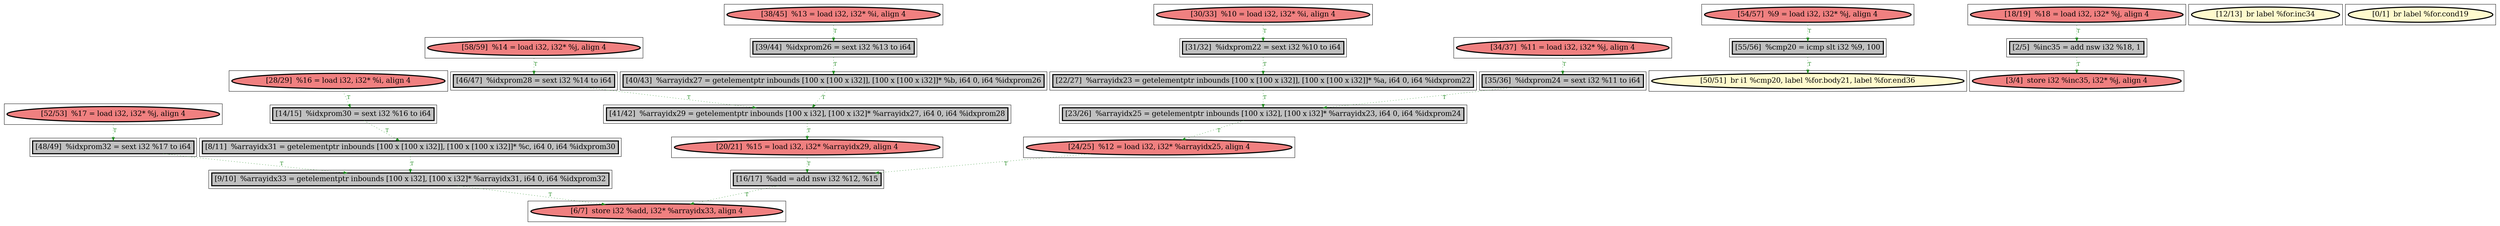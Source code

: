
digraph G {



node1796->node1784 [style=dotted,color=forestgreen,label="T",fontcolor=forestgreen ]
node1797->node1788 [style=dotted,color=forestgreen,label="T",fontcolor=forestgreen ]
node1774->node1793 [style=dotted,color=forestgreen,label="T",fontcolor=forestgreen ]
node1798->node1776 [style=dotted,color=forestgreen,label="T",fontcolor=forestgreen ]
node1784->node1790 [style=dotted,color=forestgreen,label="T",fontcolor=forestgreen ]
node1781->node1786 [style=dotted,color=forestgreen,label="T",fontcolor=forestgreen ]
node1793->node1773 [style=dotted,color=forestgreen,label="T",fontcolor=forestgreen ]
node1780->node1777 [style=dotted,color=forestgreen,label="T",fontcolor=forestgreen ]
node1787->node1783 [style=dotted,color=forestgreen,label="T",fontcolor=forestgreen ]
node1794->node1787 [style=dotted,color=forestgreen,label="T",fontcolor=forestgreen ]
node1778->node1771 [style=dotted,color=forestgreen,label="T",fontcolor=forestgreen ]
node1785->node1782 [style=dotted,color=forestgreen,label="T",fontcolor=forestgreen ]
node1795->node1789 [style=dotted,color=forestgreen,label="T",fontcolor=forestgreen ]
node1788->node1786 [style=dotted,color=forestgreen,label="T",fontcolor=forestgreen ]
node1777->node1773 [style=dotted,color=forestgreen,label="T",fontcolor=forestgreen ]
node1790->node1789 [style=dotted,color=forestgreen,label="T",fontcolor=forestgreen ]
node1779->node1777 [style=dotted,color=forestgreen,label="T",fontcolor=forestgreen ]
node1792->node1795 [style=dotted,color=forestgreen,label="T",fontcolor=forestgreen ]
node1776->node1774 [style=dotted,color=forestgreen,label="T",fontcolor=forestgreen ]
node1791->node1781 [style=dotted,color=forestgreen,label="T",fontcolor=forestgreen ]
node1782->node1793 [style=dotted,color=forestgreen,label="T",fontcolor=forestgreen ]
node1771->node1772 [style=dotted,color=forestgreen,label="T",fontcolor=forestgreen ]
node1789->node1779 [style=dotted,color=forestgreen,label="T",fontcolor=forestgreen ]
node1799->node1791 [style=dotted,color=forestgreen,label="T",fontcolor=forestgreen ]
node1786->node1780 [style=dotted,color=forestgreen,label="T",fontcolor=forestgreen ]


subgraph cluster27 {


node1797 [penwidth=3.0,fontsize=20,fillcolor=lightcoral,label="[34/37]  %11 = load i32, i32* %j, align 4",shape=ellipse,style=filled ]



}

subgraph cluster28 {


node1798 [penwidth=3.0,fontsize=20,fillcolor=lightcoral,label="[28/29]  %16 = load i32, i32* %i, align 4",shape=ellipse,style=filled ]



}

subgraph cluster26 {


node1796 [penwidth=3.0,fontsize=20,fillcolor=lightcoral,label="[38/45]  %13 = load i32, i32* %i, align 4",shape=ellipse,style=filled ]



}

subgraph cluster29 {


node1799 [penwidth=3.0,fontsize=20,fillcolor=lightcoral,label="[30/33]  %10 = load i32, i32* %i, align 4",shape=ellipse,style=filled ]



}

subgraph cluster25 {


node1795 [penwidth=3.0,fontsize=20,fillcolor=grey,label="[46/47]  %idxprom28 = sext i32 %14 to i64",shape=rectangle,style=filled ]



}

subgraph cluster24 {


node1794 [penwidth=3.0,fontsize=20,fillcolor=lightcoral,label="[54/57]  %9 = load i32, i32* %j, align 4",shape=ellipse,style=filled ]



}

subgraph cluster22 {


node1792 [penwidth=3.0,fontsize=20,fillcolor=lightcoral,label="[58/59]  %14 = load i32, i32* %j, align 4",shape=ellipse,style=filled ]



}

subgraph cluster20 {


node1790 [penwidth=3.0,fontsize=20,fillcolor=grey,label="[40/43]  %arrayidx27 = getelementptr inbounds [100 x [100 x i32]], [100 x [100 x i32]]* %b, i64 0, i64 %idxprom26",shape=rectangle,style=filled ]



}

subgraph cluster18 {


node1788 [penwidth=3.0,fontsize=20,fillcolor=grey,label="[35/36]  %idxprom24 = sext i32 %11 to i64",shape=rectangle,style=filled ]



}

subgraph cluster16 {


node1786 [penwidth=3.0,fontsize=20,fillcolor=grey,label="[23/26]  %arrayidx25 = getelementptr inbounds [100 x i32], [100 x i32]* %arrayidx23, i64 0, i64 %idxprom24",shape=rectangle,style=filled ]



}

subgraph cluster17 {


node1787 [penwidth=3.0,fontsize=20,fillcolor=grey,label="[55/56]  %cmp20 = icmp slt i32 %9, 100",shape=rectangle,style=filled ]



}

subgraph cluster4 {


node1774 [penwidth=3.0,fontsize=20,fillcolor=grey,label="[8/11]  %arrayidx31 = getelementptr inbounds [100 x [100 x i32]], [100 x [100 x i32]]* %c, i64 0, i64 %idxprom30",shape=rectangle,style=filled ]



}

subgraph cluster3 {


node1773 [penwidth=3.0,fontsize=20,fillcolor=lightcoral,label="[6/7]  store i32 %add, i32* %arrayidx33, align 4",shape=ellipse,style=filled ]



}

subgraph cluster2 {


node1772 [penwidth=3.0,fontsize=20,fillcolor=lightcoral,label="[3/4]  store i32 %inc35, i32* %j, align 4",shape=ellipse,style=filled ]



}

subgraph cluster1 {


node1771 [penwidth=3.0,fontsize=20,fillcolor=grey,label="[2/5]  %inc35 = add nsw i32 %18, 1",shape=rectangle,style=filled ]



}

subgraph cluster12 {


node1782 [penwidth=3.0,fontsize=20,fillcolor=grey,label="[48/49]  %idxprom32 = sext i32 %17 to i64",shape=rectangle,style=filled ]



}

subgraph cluster5 {


node1775 [penwidth=3.0,fontsize=20,fillcolor=lemonchiffon,label="[12/13]  br label %for.inc34",shape=ellipse,style=filled ]



}

subgraph cluster0 {


node1770 [penwidth=3.0,fontsize=20,fillcolor=lemonchiffon,label="[0/1]  br label %for.cond19",shape=ellipse,style=filled ]



}

subgraph cluster6 {


node1776 [penwidth=3.0,fontsize=20,fillcolor=grey,label="[14/15]  %idxprom30 = sext i32 %16 to i64",shape=rectangle,style=filled ]



}

subgraph cluster14 {


node1784 [penwidth=3.0,fontsize=20,fillcolor=grey,label="[39/44]  %idxprom26 = sext i32 %13 to i64",shape=rectangle,style=filled ]



}

subgraph cluster7 {


node1777 [penwidth=3.0,fontsize=20,fillcolor=grey,label="[16/17]  %add = add nsw i32 %12, %15",shape=rectangle,style=filled ]



}

subgraph cluster23 {


node1793 [penwidth=3.0,fontsize=20,fillcolor=grey,label="[9/10]  %arrayidx33 = getelementptr inbounds [100 x i32], [100 x i32]* %arrayidx31, i64 0, i64 %idxprom32",shape=rectangle,style=filled ]



}

subgraph cluster8 {


node1778 [penwidth=3.0,fontsize=20,fillcolor=lightcoral,label="[18/19]  %18 = load i32, i32* %j, align 4",shape=ellipse,style=filled ]



}

subgraph cluster21 {


node1791 [penwidth=3.0,fontsize=20,fillcolor=grey,label="[31/32]  %idxprom22 = sext i32 %10 to i64",shape=rectangle,style=filled ]



}

subgraph cluster9 {


node1779 [penwidth=3.0,fontsize=20,fillcolor=lightcoral,label="[20/21]  %15 = load i32, i32* %arrayidx29, align 4",shape=ellipse,style=filled ]



}

subgraph cluster19 {


node1789 [penwidth=3.0,fontsize=20,fillcolor=grey,label="[41/42]  %arrayidx29 = getelementptr inbounds [100 x i32], [100 x i32]* %arrayidx27, i64 0, i64 %idxprom28",shape=rectangle,style=filled ]



}

subgraph cluster10 {


node1780 [penwidth=3.0,fontsize=20,fillcolor=lightcoral,label="[24/25]  %12 = load i32, i32* %arrayidx25, align 4",shape=ellipse,style=filled ]



}

subgraph cluster11 {


node1781 [penwidth=3.0,fontsize=20,fillcolor=grey,label="[22/27]  %arrayidx23 = getelementptr inbounds [100 x [100 x i32]], [100 x [100 x i32]]* %a, i64 0, i64 %idxprom22",shape=rectangle,style=filled ]



}

subgraph cluster13 {


node1783 [penwidth=3.0,fontsize=20,fillcolor=lemonchiffon,label="[50/51]  br i1 %cmp20, label %for.body21, label %for.end36",shape=ellipse,style=filled ]



}

subgraph cluster15 {


node1785 [penwidth=3.0,fontsize=20,fillcolor=lightcoral,label="[52/53]  %17 = load i32, i32* %j, align 4",shape=ellipse,style=filled ]



}

}

